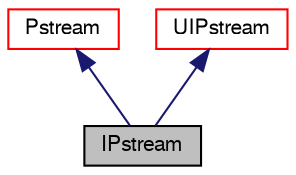 digraph "IPstream"
{
  bgcolor="transparent";
  edge [fontname="FreeSans",fontsize="10",labelfontname="FreeSans",labelfontsize="10"];
  node [fontname="FreeSans",fontsize="10",shape=record];
  Node6 [label="IPstream",height=0.2,width=0.4,color="black", fillcolor="grey75", style="filled", fontcolor="black"];
  Node7 -> Node6 [dir="back",color="midnightblue",fontsize="10",style="solid",fontname="FreeSans"];
  Node7 [label="Pstream",height=0.2,width=0.4,color="red",URL="$a26250.html",tooltip="Inter-processor communications stream. "];
  Node21 -> Node6 [dir="back",color="midnightblue",fontsize="10",style="solid",fontname="FreeSans"];
  Node21 [label="UIPstream",height=0.2,width=0.4,color="red",URL="$a26258.html",tooltip="Input inter-processor communications stream operating on external buffer. "];
}
